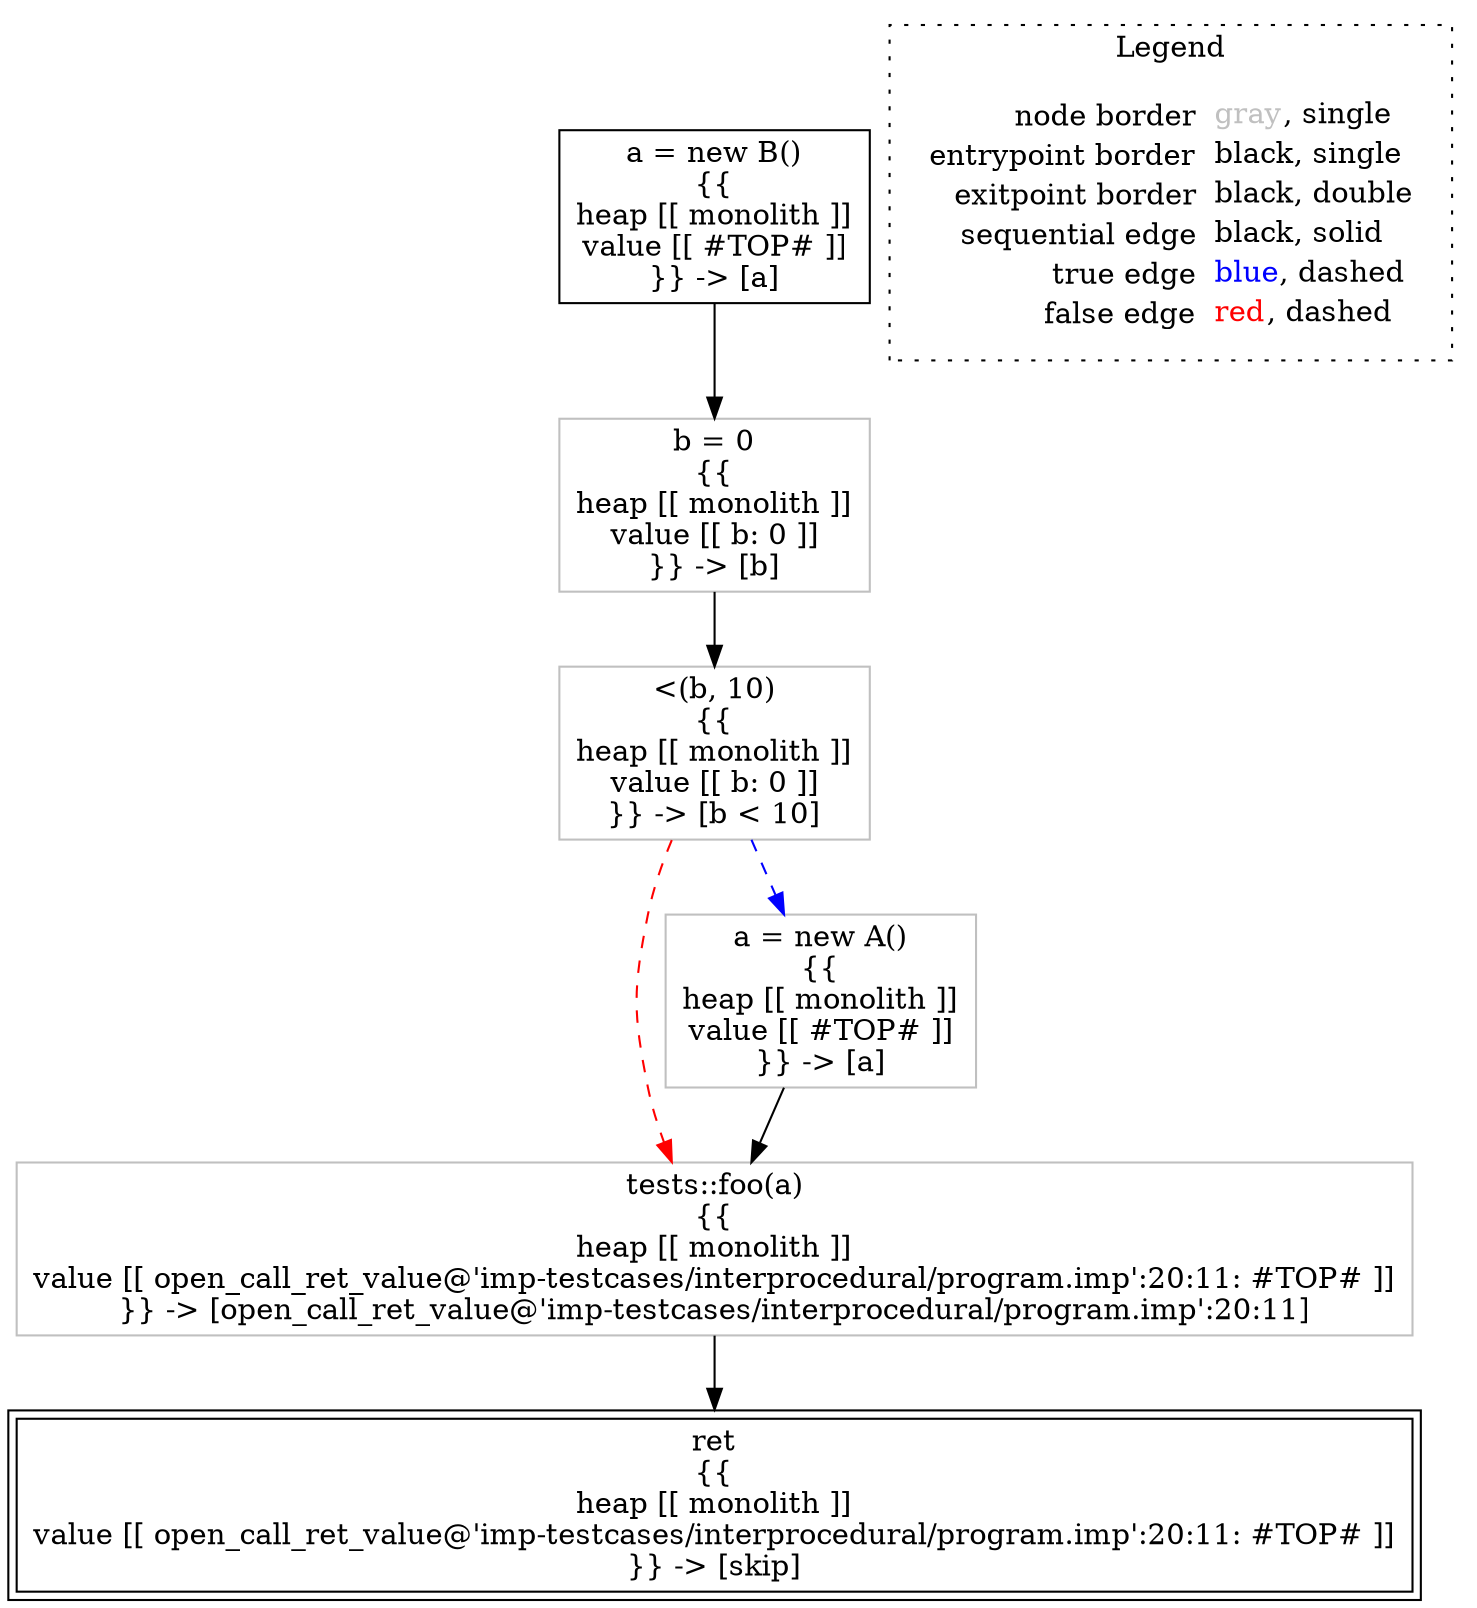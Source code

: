 digraph {
	"node0" [shape="rect",color="black",label=<a = new B()<BR/>{{<BR/>heap [[ monolith ]]<BR/>value [[ #TOP# ]]<BR/>}} -&gt; [a]>];
	"node1" [shape="rect",color="gray",label=<&lt;(b, 10)<BR/>{{<BR/>heap [[ monolith ]]<BR/>value [[ b: 0 ]]<BR/>}} -&gt; [b &lt; 10]>];
	"node2" [shape="rect",color="gray",label=<tests::foo(a)<BR/>{{<BR/>heap [[ monolith ]]<BR/>value [[ open_call_ret_value@'imp-testcases/interprocedural/program.imp':20:11: #TOP# ]]<BR/>}} -&gt; [open_call_ret_value@'imp-testcases/interprocedural/program.imp':20:11]>];
	"node3" [shape="rect",color="gray",label=<b = 0<BR/>{{<BR/>heap [[ monolith ]]<BR/>value [[ b: 0 ]]<BR/>}} -&gt; [b]>];
	"node4" [shape="rect",color="black",peripheries="2",label=<ret<BR/>{{<BR/>heap [[ monolith ]]<BR/>value [[ open_call_ret_value@'imp-testcases/interprocedural/program.imp':20:11: #TOP# ]]<BR/>}} -&gt; [skip]>];
	"node5" [shape="rect",color="gray",label=<a = new A()<BR/>{{<BR/>heap [[ monolith ]]<BR/>value [[ #TOP# ]]<BR/>}} -&gt; [a]>];
	"node1" -> "node2" [color="red",style="dashed"];
	"node1" -> "node5" [color="blue",style="dashed"];
	"node2" -> "node4" [color="black"];
	"node3" -> "node1" [color="black"];
	"node5" -> "node2" [color="black"];
	"node0" -> "node3" [color="black"];
subgraph cluster_legend {
	label="Legend";
	style=dotted;
	node [shape=plaintext];
	"legend" [label=<<table border="0" cellpadding="2" cellspacing="0" cellborder="0"><tr><td align="right">node border&nbsp;</td><td align="left"><font color="gray">gray</font>, single</td></tr><tr><td align="right">entrypoint border&nbsp;</td><td align="left"><font color="black">black</font>, single</td></tr><tr><td align="right">exitpoint border&nbsp;</td><td align="left"><font color="black">black</font>, double</td></tr><tr><td align="right">sequential edge&nbsp;</td><td align="left"><font color="black">black</font>, solid</td></tr><tr><td align="right">true edge&nbsp;</td><td align="left"><font color="blue">blue</font>, dashed</td></tr><tr><td align="right">false edge&nbsp;</td><td align="left"><font color="red">red</font>, dashed</td></tr></table>>];
}

}
